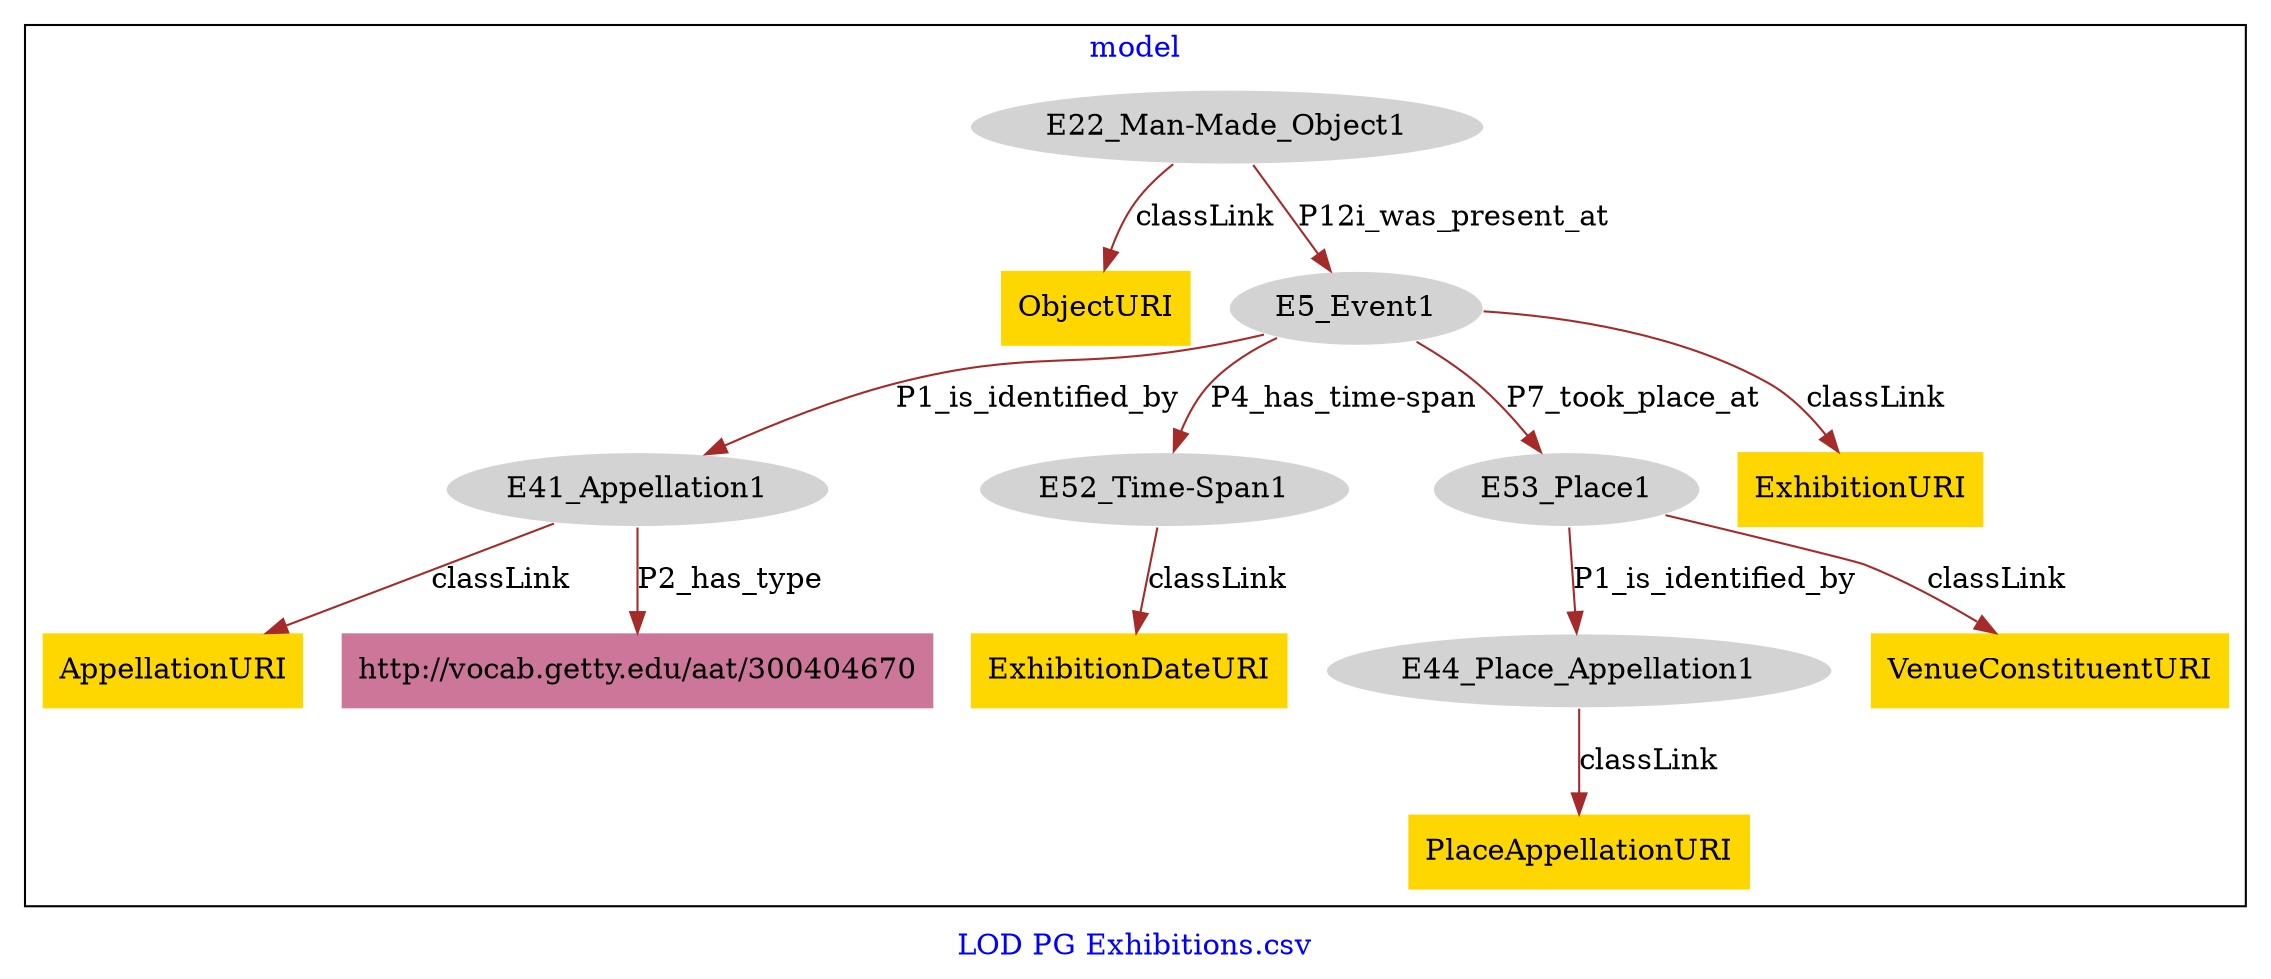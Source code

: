 digraph n0 {
fontcolor="blue"
remincross="true"
label="LOD PG Exhibitions.csv"
subgraph cluster {
label="model"
n2[style="filled",color="white",fillcolor="lightgray",label="E22_Man-Made_Object1"];
n3[shape="plaintext",style="filled",fillcolor="gold",label="ObjectURI"];
n4[style="filled",color="white",fillcolor="lightgray",label="E5_Event1"];
n5[style="filled",color="white",fillcolor="lightgray",label="E41_Appellation1"];
n6[shape="plaintext",style="filled",fillcolor="gold",label="AppellationURI"];
n7[shape="plaintext",style="filled",fillcolor="#CC7799",label="http://vocab.getty.edu/aat/300404670"];
n8[style="filled",color="white",fillcolor="lightgray",label="E44_Place_Appellation1"];
n9[shape="plaintext",style="filled",fillcolor="gold",label="PlaceAppellationURI"];
n10[style="filled",color="white",fillcolor="lightgray",label="E52_Time-Span1"];
n11[shape="plaintext",style="filled",fillcolor="gold",label="ExhibitionDateURI"];
n12[style="filled",color="white",fillcolor="lightgray",label="E53_Place1"];
n13[shape="plaintext",style="filled",fillcolor="gold",label="VenueConstituentURI"];
n14[shape="plaintext",style="filled",fillcolor="gold",label="ExhibitionURI"];
}
n2 -> n3[color="brown",fontcolor="black",label="classLink"]
n2 -> n4[color="brown",fontcolor="black",label="P12i_was_present_at"]
n5 -> n6[color="brown",fontcolor="black",label="classLink"]
n5 -> n7[color="brown",fontcolor="black",label="P2_has_type"]
n8 -> n9[color="brown",fontcolor="black",label="classLink"]
n10 -> n11[color="brown",fontcolor="black",label="classLink"]
n12 -> n13[color="brown",fontcolor="black",label="classLink"]
n12 -> n8[color="brown",fontcolor="black",label="P1_is_identified_by"]
n4 -> n14[color="brown",fontcolor="black",label="classLink"]
n4 -> n5[color="brown",fontcolor="black",label="P1_is_identified_by"]
n4 -> n10[color="brown",fontcolor="black",label="P4_has_time-span"]
n4 -> n12[color="brown",fontcolor="black",label="P7_took_place_at"]
}

